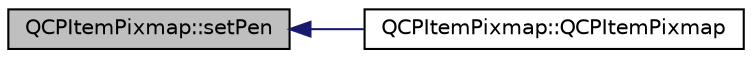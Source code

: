 digraph "QCPItemPixmap::setPen"
{
  edge [fontname="Helvetica",fontsize="10",labelfontname="Helvetica",labelfontsize="10"];
  node [fontname="Helvetica",fontsize="10",shape=record];
  rankdir="LR";
  Node1 [label="QCPItemPixmap::setPen",height=0.2,width=0.4,color="black", fillcolor="grey75", style="filled", fontcolor="black"];
  Node1 -> Node2 [dir="back",color="midnightblue",fontsize="10",style="solid",fontname="Helvetica"];
  Node2 [label="QCPItemPixmap::QCPItemPixmap",height=0.2,width=0.4,color="black", fillcolor="white", style="filled",URL="$class_q_c_p_item_pixmap.html#aa6de42a37261b21a5480e7da122345c3"];
}
